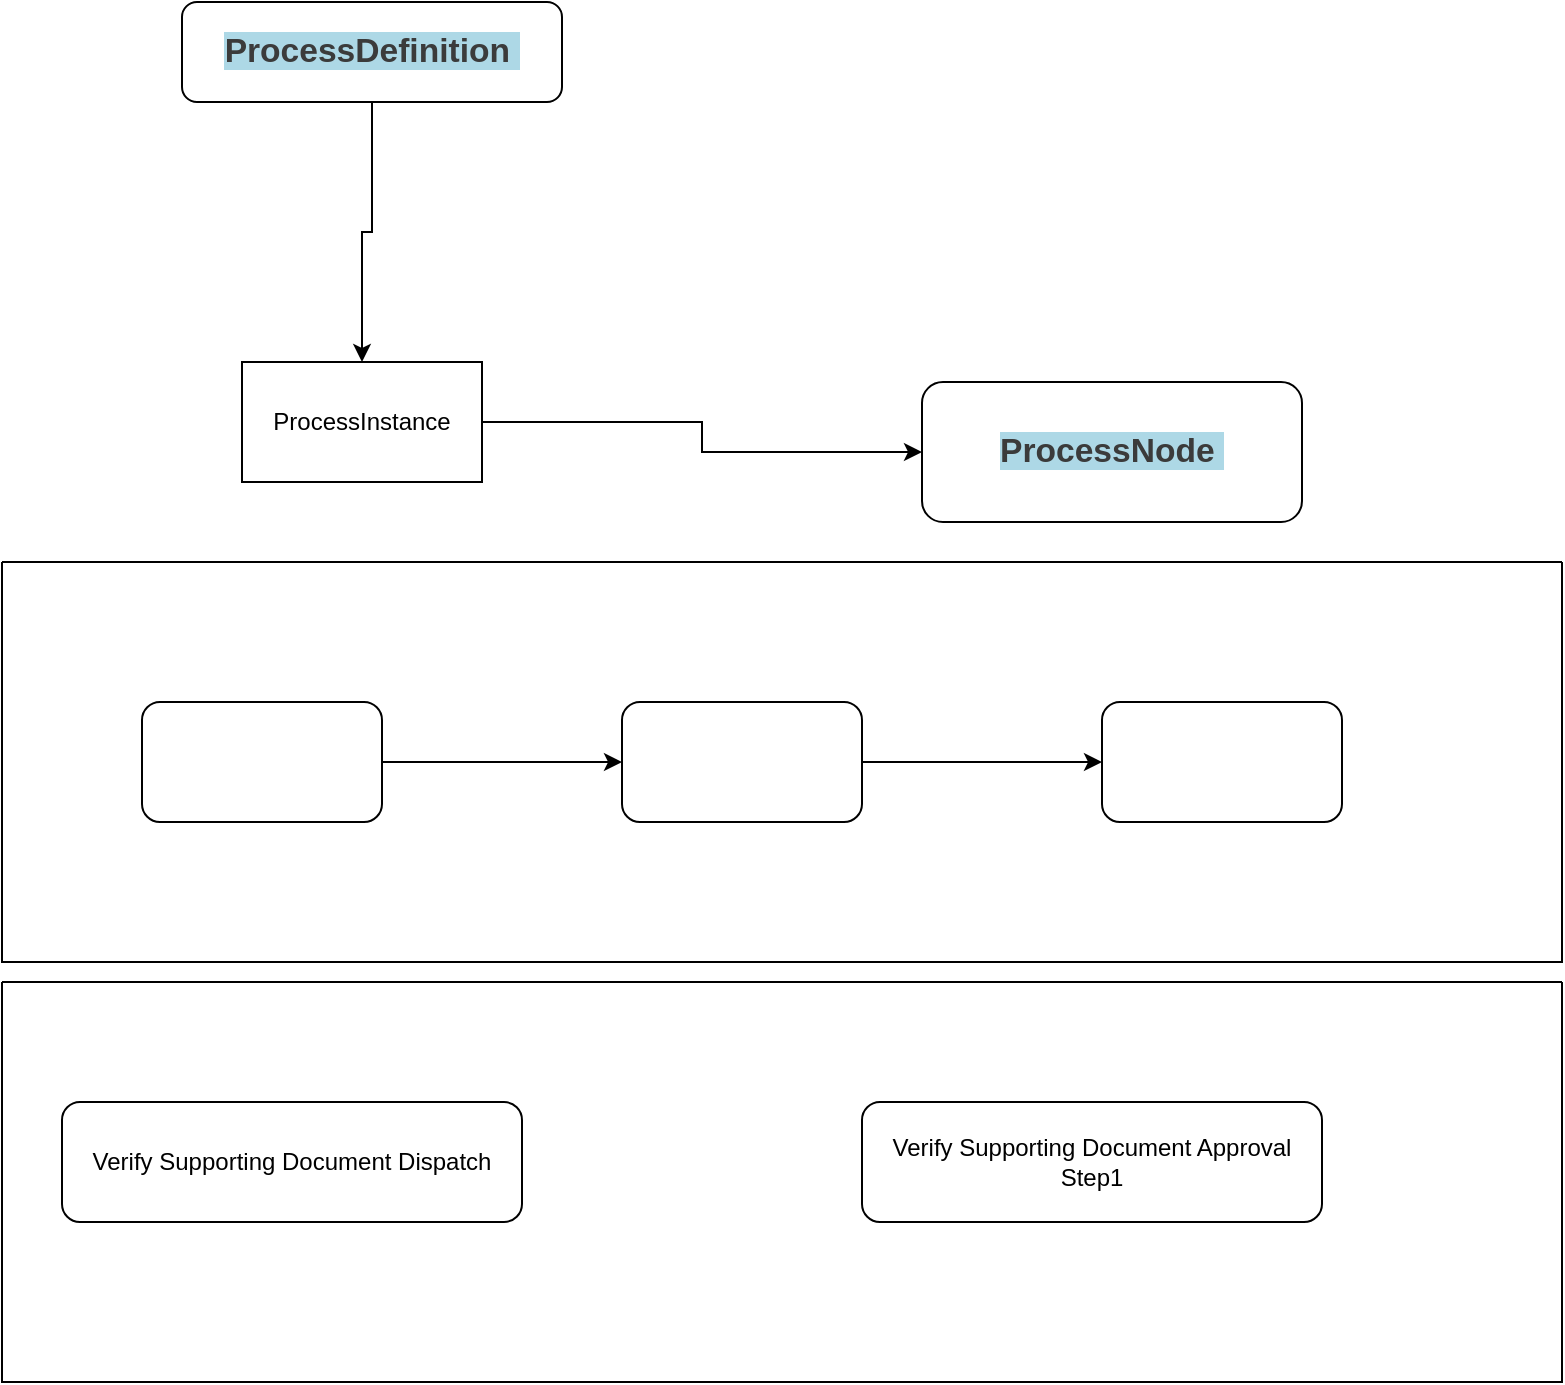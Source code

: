 <mxfile version="24.7.8">
  <diagram name="第 1 页" id="NqYk-lmD2GM5Jos50nHO">
    <mxGraphModel dx="1434" dy="858" grid="1" gridSize="10" guides="1" tooltips="1" connect="1" arrows="1" fold="1" page="1" pageScale="1" pageWidth="2200" pageHeight="1600" math="0" shadow="0">
      <root>
        <mxCell id="0" />
        <mxCell id="1" parent="0" />
        <mxCell id="VhfgNzvpTJbDiKfUt8EI-8" style="edgeStyle=orthogonalEdgeStyle;rounded=0;orthogonalLoop=1;jettySize=auto;html=1;" edge="1" parent="1" source="VhfgNzvpTJbDiKfUt8EI-1" target="VhfgNzvpTJbDiKfUt8EI-4">
          <mxGeometry relative="1" as="geometry" />
        </mxCell>
        <mxCell id="VhfgNzvpTJbDiKfUt8EI-1" value="ProcessInstance" style="rounded=0;whiteSpace=wrap;html=1;" vertex="1" parent="1">
          <mxGeometry x="280" y="330" width="120" height="60" as="geometry" />
        </mxCell>
        <mxCell id="VhfgNzvpTJbDiKfUt8EI-3" style="edgeStyle=orthogonalEdgeStyle;rounded=0;orthogonalLoop=1;jettySize=auto;html=1;exitX=0.5;exitY=1;exitDx=0;exitDy=0;entryX=0.5;entryY=0;entryDx=0;entryDy=0;" edge="1" parent="1" source="VhfgNzvpTJbDiKfUt8EI-2" target="VhfgNzvpTJbDiKfUt8EI-1">
          <mxGeometry relative="1" as="geometry" />
        </mxCell>
        <mxCell id="VhfgNzvpTJbDiKfUt8EI-2" value="&lt;span style=&quot;color: rgb(59, 59, 59); font-family: Arial, Helvetica, sans-serif; font-size: 16.8px; font-weight: 700; text-align: left; background-color: rgb(173, 216, 230);&quot;&gt;ProcessDefinition&amp;nbsp;&lt;/span&gt;" style="rounded=1;whiteSpace=wrap;html=1;" vertex="1" parent="1">
          <mxGeometry x="250" y="150" width="190" height="50" as="geometry" />
        </mxCell>
        <mxCell id="VhfgNzvpTJbDiKfUt8EI-4" value="&lt;span style=&quot;color: rgb(59, 59, 59); font-family: Arial, Helvetica, sans-serif; font-size: 16.8px; font-weight: 700; text-align: left; background-color: rgb(173, 216, 230);&quot;&gt;ProcessNode&amp;nbsp;&lt;/span&gt;" style="rounded=1;whiteSpace=wrap;html=1;" vertex="1" parent="1">
          <mxGeometry x="620" y="340" width="190" height="70" as="geometry" />
        </mxCell>
        <mxCell id="VhfgNzvpTJbDiKfUt8EI-14" value="" style="swimlane;startSize=0;" vertex="1" parent="1">
          <mxGeometry x="160" y="640" width="780" height="200" as="geometry" />
        </mxCell>
        <mxCell id="VhfgNzvpTJbDiKfUt8EI-9" value="Verify Supporting Document Dispatch" style="rounded=1;whiteSpace=wrap;html=1;" vertex="1" parent="VhfgNzvpTJbDiKfUt8EI-14">
          <mxGeometry x="30" y="60" width="230" height="60" as="geometry" />
        </mxCell>
        <mxCell id="VhfgNzvpTJbDiKfUt8EI-10" value="Verify Supporting Document Approval Step1" style="rounded=1;whiteSpace=wrap;html=1;" vertex="1" parent="VhfgNzvpTJbDiKfUt8EI-14">
          <mxGeometry x="430" y="60" width="230" height="60" as="geometry" />
        </mxCell>
        <mxCell id="VhfgNzvpTJbDiKfUt8EI-15" value="" style="swimlane;startSize=0;" vertex="1" parent="1">
          <mxGeometry x="160" y="430" width="780" height="200" as="geometry" />
        </mxCell>
        <mxCell id="VhfgNzvpTJbDiKfUt8EI-19" style="edgeStyle=orthogonalEdgeStyle;rounded=0;orthogonalLoop=1;jettySize=auto;html=1;exitX=1;exitY=0.5;exitDx=0;exitDy=0;" edge="1" parent="VhfgNzvpTJbDiKfUt8EI-15" source="VhfgNzvpTJbDiKfUt8EI-16" target="VhfgNzvpTJbDiKfUt8EI-12">
          <mxGeometry relative="1" as="geometry" />
        </mxCell>
        <mxCell id="VhfgNzvpTJbDiKfUt8EI-16" value="" style="rounded=1;whiteSpace=wrap;html=1;" vertex="1" parent="VhfgNzvpTJbDiKfUt8EI-15">
          <mxGeometry x="70" y="70" width="120" height="60" as="geometry" />
        </mxCell>
        <mxCell id="VhfgNzvpTJbDiKfUt8EI-24" value="" style="edgeStyle=orthogonalEdgeStyle;rounded=0;orthogonalLoop=1;jettySize=auto;html=1;" edge="1" parent="VhfgNzvpTJbDiKfUt8EI-15" source="VhfgNzvpTJbDiKfUt8EI-12" target="VhfgNzvpTJbDiKfUt8EI-23">
          <mxGeometry relative="1" as="geometry" />
        </mxCell>
        <mxCell id="VhfgNzvpTJbDiKfUt8EI-12" value="" style="rounded=1;whiteSpace=wrap;html=1;" vertex="1" parent="VhfgNzvpTJbDiKfUt8EI-15">
          <mxGeometry x="310" y="70" width="120" height="60" as="geometry" />
        </mxCell>
        <mxCell id="VhfgNzvpTJbDiKfUt8EI-23" value="" style="whiteSpace=wrap;html=1;rounded=1;" vertex="1" parent="VhfgNzvpTJbDiKfUt8EI-15">
          <mxGeometry x="550" y="70" width="120" height="60" as="geometry" />
        </mxCell>
      </root>
    </mxGraphModel>
  </diagram>
</mxfile>
